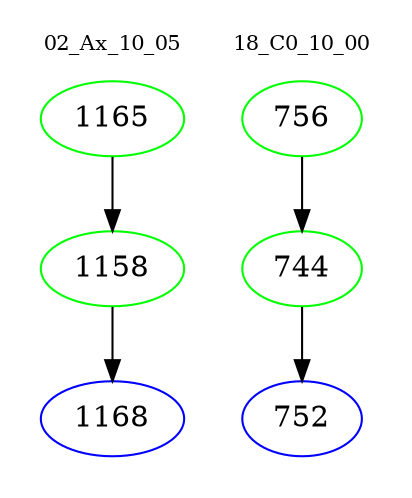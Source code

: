 digraph{
subgraph cluster_0 {
color = white
label = "02_Ax_10_05";
fontsize=10;
T0_1165 [label="1165", color="green"]
T0_1165 -> T0_1158 [color="black"]
T0_1158 [label="1158", color="green"]
T0_1158 -> T0_1168 [color="black"]
T0_1168 [label="1168", color="blue"]
}
subgraph cluster_1 {
color = white
label = "18_C0_10_00";
fontsize=10;
T1_756 [label="756", color="green"]
T1_756 -> T1_744 [color="black"]
T1_744 [label="744", color="green"]
T1_744 -> T1_752 [color="black"]
T1_752 [label="752", color="blue"]
}
}
